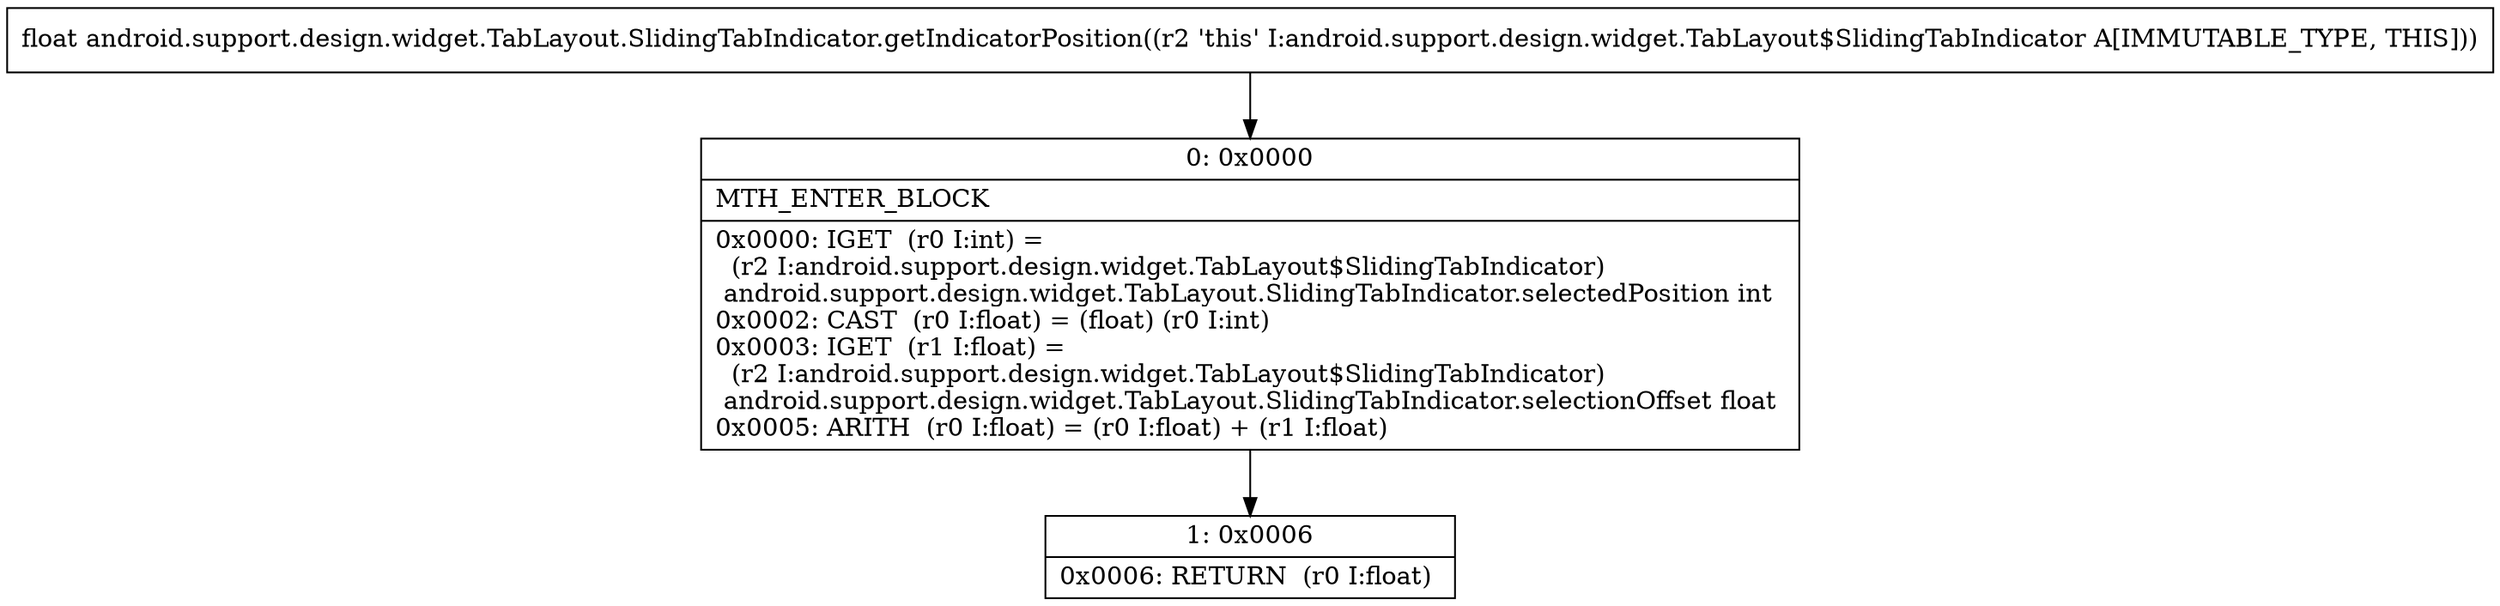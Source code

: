 digraph "CFG forandroid.support.design.widget.TabLayout.SlidingTabIndicator.getIndicatorPosition()F" {
Node_0 [shape=record,label="{0\:\ 0x0000|MTH_ENTER_BLOCK\l|0x0000: IGET  (r0 I:int) = \l  (r2 I:android.support.design.widget.TabLayout$SlidingTabIndicator)\l android.support.design.widget.TabLayout.SlidingTabIndicator.selectedPosition int \l0x0002: CAST  (r0 I:float) = (float) (r0 I:int) \l0x0003: IGET  (r1 I:float) = \l  (r2 I:android.support.design.widget.TabLayout$SlidingTabIndicator)\l android.support.design.widget.TabLayout.SlidingTabIndicator.selectionOffset float \l0x0005: ARITH  (r0 I:float) = (r0 I:float) + (r1 I:float) \l}"];
Node_1 [shape=record,label="{1\:\ 0x0006|0x0006: RETURN  (r0 I:float) \l}"];
MethodNode[shape=record,label="{float android.support.design.widget.TabLayout.SlidingTabIndicator.getIndicatorPosition((r2 'this' I:android.support.design.widget.TabLayout$SlidingTabIndicator A[IMMUTABLE_TYPE, THIS])) }"];
MethodNode -> Node_0;
Node_0 -> Node_1;
}

